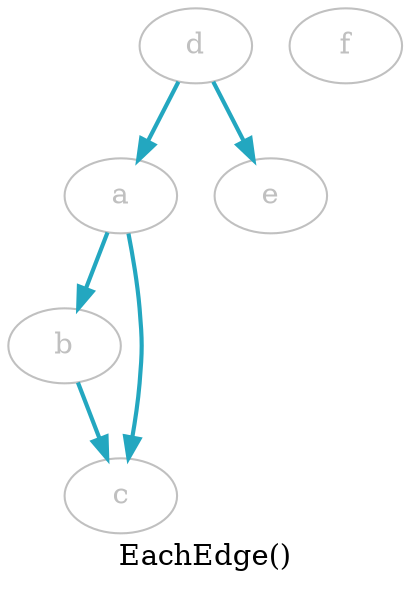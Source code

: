 digraph G {
  node [color="grey",fontcolor="grey"]
  edge [style=bold,color="grey"]
	a -> b [color="#23A7C0"];
  b -> c [color="#23A7C0"];
	a -> c [color="#23A7C0"];
	d -> a [color="#23A7C0"];
	d -> e [color="#23A7C0"];
  f;
  label="EachEdge()"
}
